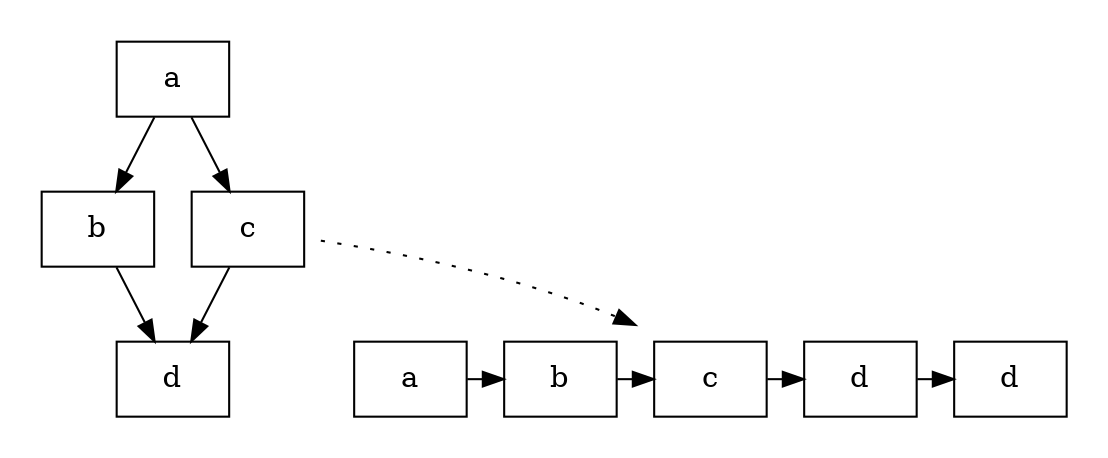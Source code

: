digraph G {
   graph [rankdir = TD];
   node[ shape=box];

   compound=true;
   subgraph cluster0
   {
      style=invis
      {  rank="same"; a }
      {  rank="same"; b, c }
      {  rank="same"; d }

      a -> b
      a -> c

      b -> d
      c -> d
   }
   subgraph cluster1
   {
      style=invis
      {  rank="same"; av, bv, cv, dv1, dv2 }

      av [ label="a" ]
      bv [ label="b" ]
      cv [ label="c" ]
      dv1 [ label="d" ]
      dv2 [ label="d" ]

      av -> bv -> cv -> dv1 -> dv2;
   }

   c -> cv [ltail=cluster0,lhead=cluster1, style="dotted"];
}

